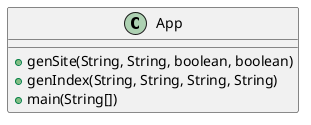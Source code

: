 @startuml
'https://plantuml.com/class-diagram

class App {
+ genSite(String, String, boolean, boolean)
+ genIndex(String, String, String, String)
+ main(String[])
}

@enduml